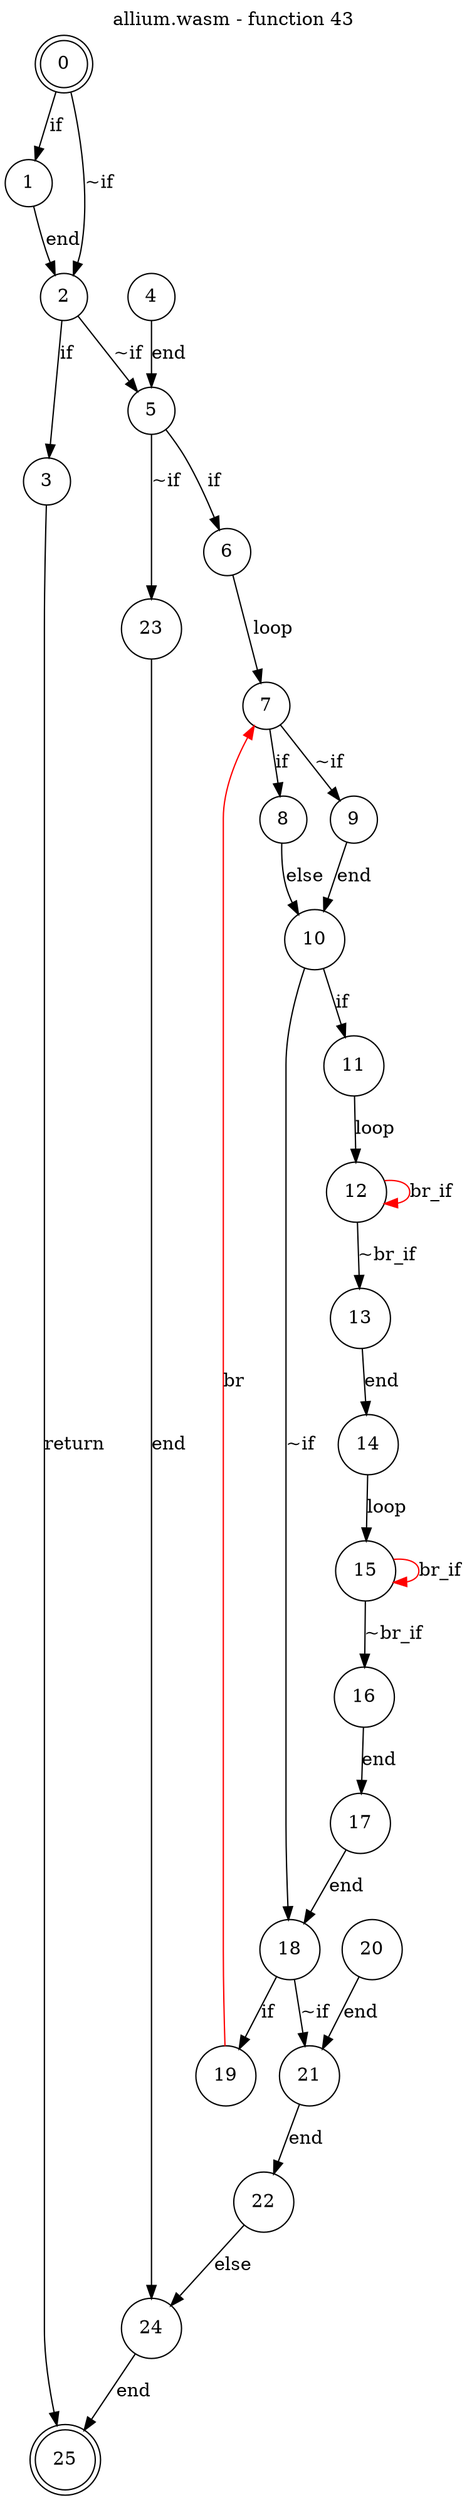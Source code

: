 digraph finite_state_machine {
    label = "allium.wasm - function 43"
    labelloc =  t
    labelfontsize = 16
    labelfontcolor = black
    labelfontname = "Helvetica"
    node [shape = doublecircle]; 0 25;
    node [shape = circle];
    0 -> 1[label = "if"];
    0 -> 2[label = "~if"];
    1 -> 2[label = "end"];
    2 -> 3[label = "if"];
    2 -> 5[label = "~if"];
    3 -> 25[label = "return"];
    4 -> 5[label = "end"];
    5 -> 6[label = "if"];
    5 -> 23[label = "~if"];
    6 -> 7[label = "loop"];
    7 -> 8[label = "if"];
    7 -> 9[label = "~if"];
    8 -> 10[label = "else"];
    9 -> 10[label = "end"];
    10 -> 11[label = "if"];
    10 -> 18[label = "~if"];
    11 -> 12[label = "loop"];
    12 -> 13[label = "~br_if"];
    12 -> 12[color="red" label = "br_if"];
    13 -> 14[label = "end"];
    14 -> 15[label = "loop"];
    15 -> 16[label = "~br_if"];
    15 -> 15[color="red" label = "br_if"];
    16 -> 17[label = "end"];
    17 -> 18[label = "end"];
    18 -> 19[label = "if"];
    18 -> 21[label = "~if"];
    19 -> 7[color="red" label = "br"];
    20 -> 21[label = "end"];
    21 -> 22[label = "end"];
    22 -> 24[label = "else"];
    23 -> 24[label = "end"];
    24 -> 25[label = "end"];
}
